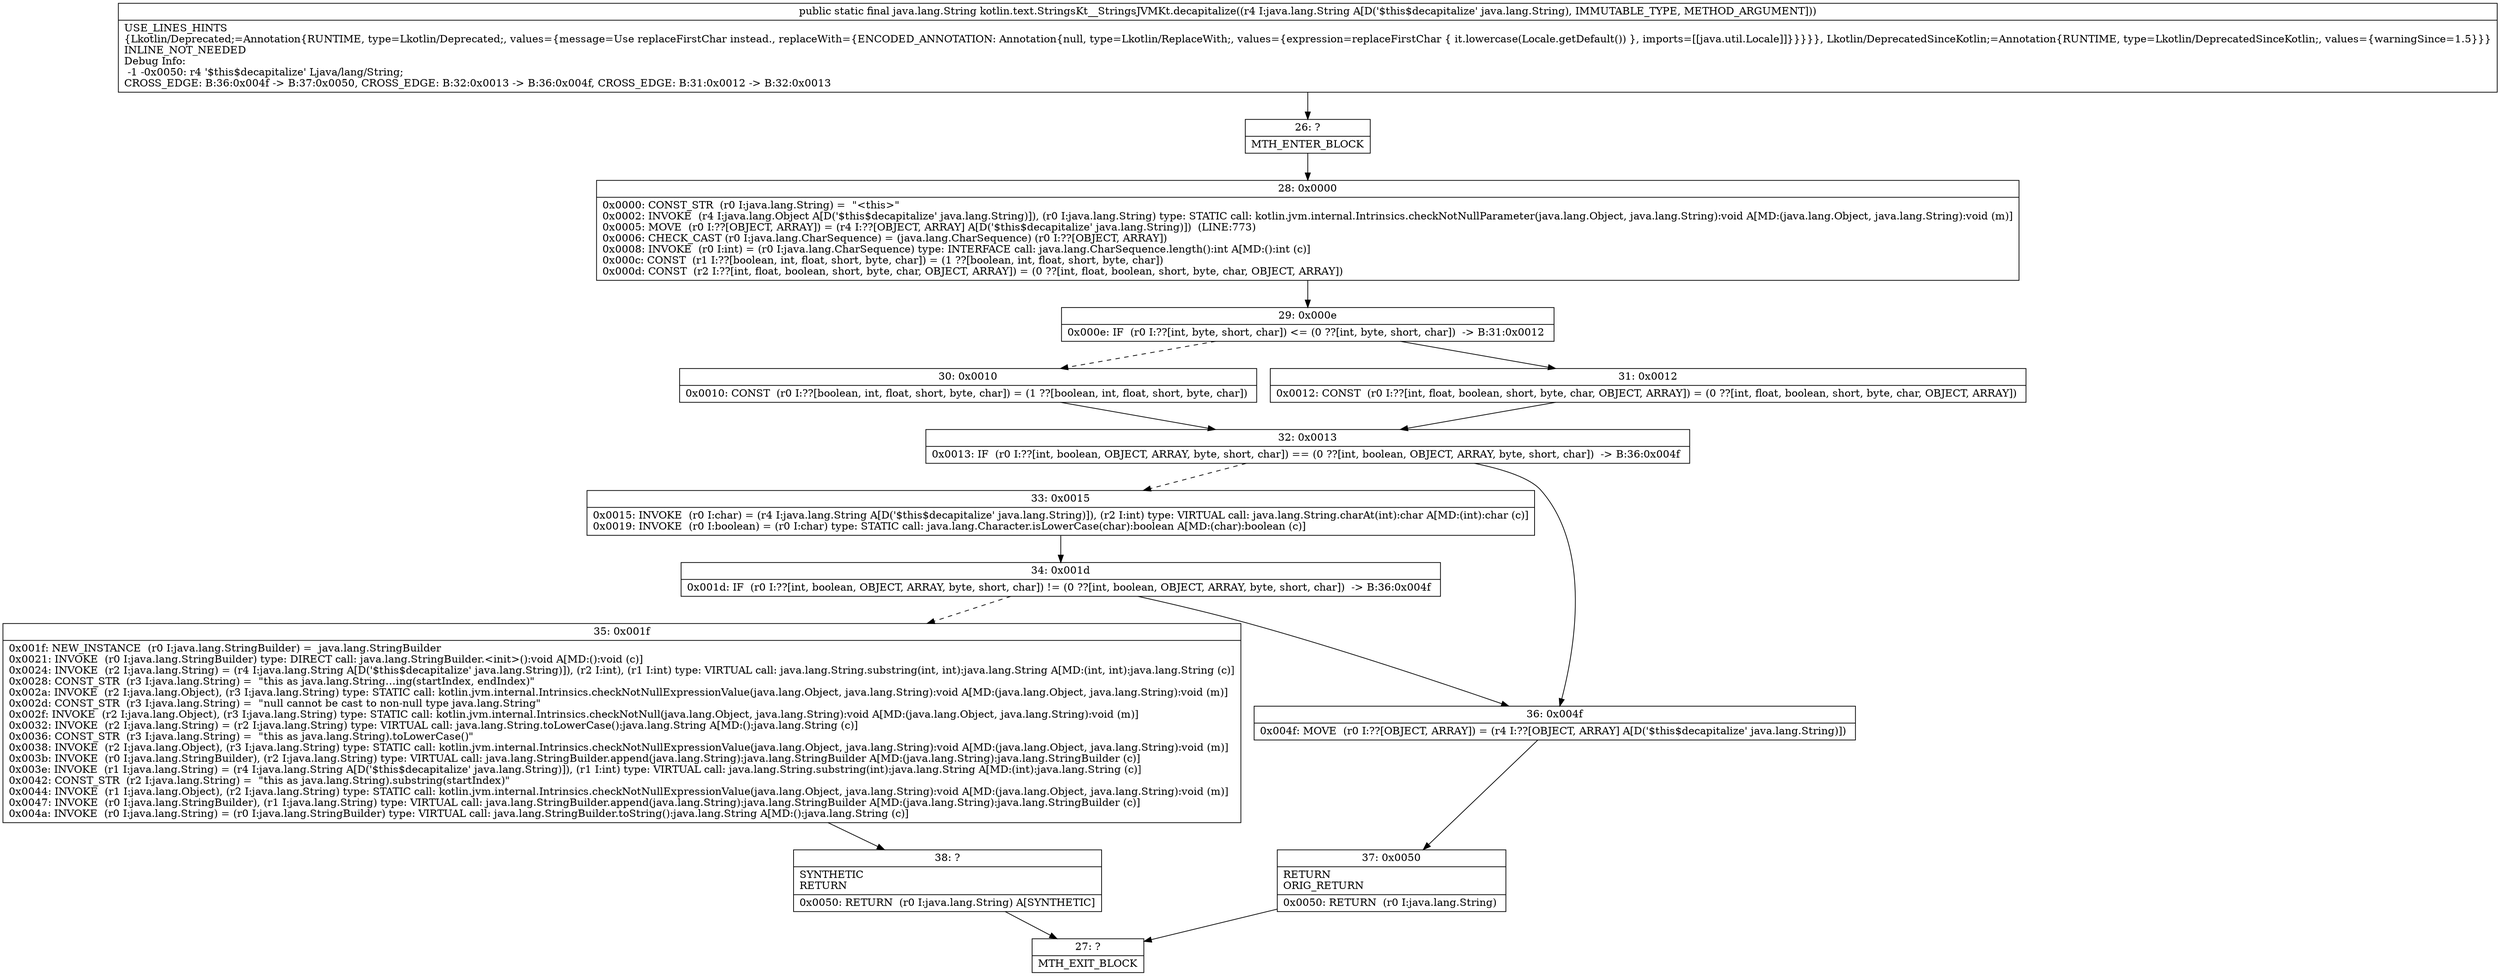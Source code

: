 digraph "CFG forkotlin.text.StringsKt__StringsJVMKt.decapitalize(Ljava\/lang\/String;)Ljava\/lang\/String;" {
Node_26 [shape=record,label="{26\:\ ?|MTH_ENTER_BLOCK\l}"];
Node_28 [shape=record,label="{28\:\ 0x0000|0x0000: CONST_STR  (r0 I:java.lang.String) =  \"\<this\>\" \l0x0002: INVOKE  (r4 I:java.lang.Object A[D('$this$decapitalize' java.lang.String)]), (r0 I:java.lang.String) type: STATIC call: kotlin.jvm.internal.Intrinsics.checkNotNullParameter(java.lang.Object, java.lang.String):void A[MD:(java.lang.Object, java.lang.String):void (m)]\l0x0005: MOVE  (r0 I:??[OBJECT, ARRAY]) = (r4 I:??[OBJECT, ARRAY] A[D('$this$decapitalize' java.lang.String)])  (LINE:773)\l0x0006: CHECK_CAST (r0 I:java.lang.CharSequence) = (java.lang.CharSequence) (r0 I:??[OBJECT, ARRAY]) \l0x0008: INVOKE  (r0 I:int) = (r0 I:java.lang.CharSequence) type: INTERFACE call: java.lang.CharSequence.length():int A[MD:():int (c)]\l0x000c: CONST  (r1 I:??[boolean, int, float, short, byte, char]) = (1 ??[boolean, int, float, short, byte, char]) \l0x000d: CONST  (r2 I:??[int, float, boolean, short, byte, char, OBJECT, ARRAY]) = (0 ??[int, float, boolean, short, byte, char, OBJECT, ARRAY]) \l}"];
Node_29 [shape=record,label="{29\:\ 0x000e|0x000e: IF  (r0 I:??[int, byte, short, char]) \<= (0 ??[int, byte, short, char])  \-\> B:31:0x0012 \l}"];
Node_30 [shape=record,label="{30\:\ 0x0010|0x0010: CONST  (r0 I:??[boolean, int, float, short, byte, char]) = (1 ??[boolean, int, float, short, byte, char]) \l}"];
Node_32 [shape=record,label="{32\:\ 0x0013|0x0013: IF  (r0 I:??[int, boolean, OBJECT, ARRAY, byte, short, char]) == (0 ??[int, boolean, OBJECT, ARRAY, byte, short, char])  \-\> B:36:0x004f \l}"];
Node_33 [shape=record,label="{33\:\ 0x0015|0x0015: INVOKE  (r0 I:char) = (r4 I:java.lang.String A[D('$this$decapitalize' java.lang.String)]), (r2 I:int) type: VIRTUAL call: java.lang.String.charAt(int):char A[MD:(int):char (c)]\l0x0019: INVOKE  (r0 I:boolean) = (r0 I:char) type: STATIC call: java.lang.Character.isLowerCase(char):boolean A[MD:(char):boolean (c)]\l}"];
Node_34 [shape=record,label="{34\:\ 0x001d|0x001d: IF  (r0 I:??[int, boolean, OBJECT, ARRAY, byte, short, char]) != (0 ??[int, boolean, OBJECT, ARRAY, byte, short, char])  \-\> B:36:0x004f \l}"];
Node_35 [shape=record,label="{35\:\ 0x001f|0x001f: NEW_INSTANCE  (r0 I:java.lang.StringBuilder) =  java.lang.StringBuilder \l0x0021: INVOKE  (r0 I:java.lang.StringBuilder) type: DIRECT call: java.lang.StringBuilder.\<init\>():void A[MD:():void (c)]\l0x0024: INVOKE  (r2 I:java.lang.String) = (r4 I:java.lang.String A[D('$this$decapitalize' java.lang.String)]), (r2 I:int), (r1 I:int) type: VIRTUAL call: java.lang.String.substring(int, int):java.lang.String A[MD:(int, int):java.lang.String (c)]\l0x0028: CONST_STR  (r3 I:java.lang.String) =  \"this as java.lang.String…ing(startIndex, endIndex)\" \l0x002a: INVOKE  (r2 I:java.lang.Object), (r3 I:java.lang.String) type: STATIC call: kotlin.jvm.internal.Intrinsics.checkNotNullExpressionValue(java.lang.Object, java.lang.String):void A[MD:(java.lang.Object, java.lang.String):void (m)]\l0x002d: CONST_STR  (r3 I:java.lang.String) =  \"null cannot be cast to non\-null type java.lang.String\" \l0x002f: INVOKE  (r2 I:java.lang.Object), (r3 I:java.lang.String) type: STATIC call: kotlin.jvm.internal.Intrinsics.checkNotNull(java.lang.Object, java.lang.String):void A[MD:(java.lang.Object, java.lang.String):void (m)]\l0x0032: INVOKE  (r2 I:java.lang.String) = (r2 I:java.lang.String) type: VIRTUAL call: java.lang.String.toLowerCase():java.lang.String A[MD:():java.lang.String (c)]\l0x0036: CONST_STR  (r3 I:java.lang.String) =  \"this as java.lang.String).toLowerCase()\" \l0x0038: INVOKE  (r2 I:java.lang.Object), (r3 I:java.lang.String) type: STATIC call: kotlin.jvm.internal.Intrinsics.checkNotNullExpressionValue(java.lang.Object, java.lang.String):void A[MD:(java.lang.Object, java.lang.String):void (m)]\l0x003b: INVOKE  (r0 I:java.lang.StringBuilder), (r2 I:java.lang.String) type: VIRTUAL call: java.lang.StringBuilder.append(java.lang.String):java.lang.StringBuilder A[MD:(java.lang.String):java.lang.StringBuilder (c)]\l0x003e: INVOKE  (r1 I:java.lang.String) = (r4 I:java.lang.String A[D('$this$decapitalize' java.lang.String)]), (r1 I:int) type: VIRTUAL call: java.lang.String.substring(int):java.lang.String A[MD:(int):java.lang.String (c)]\l0x0042: CONST_STR  (r2 I:java.lang.String) =  \"this as java.lang.String).substring(startIndex)\" \l0x0044: INVOKE  (r1 I:java.lang.Object), (r2 I:java.lang.String) type: STATIC call: kotlin.jvm.internal.Intrinsics.checkNotNullExpressionValue(java.lang.Object, java.lang.String):void A[MD:(java.lang.Object, java.lang.String):void (m)]\l0x0047: INVOKE  (r0 I:java.lang.StringBuilder), (r1 I:java.lang.String) type: VIRTUAL call: java.lang.StringBuilder.append(java.lang.String):java.lang.StringBuilder A[MD:(java.lang.String):java.lang.StringBuilder (c)]\l0x004a: INVOKE  (r0 I:java.lang.String) = (r0 I:java.lang.StringBuilder) type: VIRTUAL call: java.lang.StringBuilder.toString():java.lang.String A[MD:():java.lang.String (c)]\l}"];
Node_38 [shape=record,label="{38\:\ ?|SYNTHETIC\lRETURN\l|0x0050: RETURN  (r0 I:java.lang.String) A[SYNTHETIC]\l}"];
Node_27 [shape=record,label="{27\:\ ?|MTH_EXIT_BLOCK\l}"];
Node_36 [shape=record,label="{36\:\ 0x004f|0x004f: MOVE  (r0 I:??[OBJECT, ARRAY]) = (r4 I:??[OBJECT, ARRAY] A[D('$this$decapitalize' java.lang.String)]) \l}"];
Node_37 [shape=record,label="{37\:\ 0x0050|RETURN\lORIG_RETURN\l|0x0050: RETURN  (r0 I:java.lang.String) \l}"];
Node_31 [shape=record,label="{31\:\ 0x0012|0x0012: CONST  (r0 I:??[int, float, boolean, short, byte, char, OBJECT, ARRAY]) = (0 ??[int, float, boolean, short, byte, char, OBJECT, ARRAY]) \l}"];
MethodNode[shape=record,label="{public static final java.lang.String kotlin.text.StringsKt__StringsJVMKt.decapitalize((r4 I:java.lang.String A[D('$this$decapitalize' java.lang.String), IMMUTABLE_TYPE, METHOD_ARGUMENT]))  | USE_LINES_HINTS\l\{Lkotlin\/Deprecated;=Annotation\{RUNTIME, type=Lkotlin\/Deprecated;, values=\{message=Use replaceFirstChar instead., replaceWith=\{ENCODED_ANNOTATION: Annotation\{null, type=Lkotlin\/ReplaceWith;, values=\{expression=replaceFirstChar \{ it.lowercase(Locale.getDefault()) \}, imports=[[java.util.Locale]]\}\}\}\}\}, Lkotlin\/DeprecatedSinceKotlin;=Annotation\{RUNTIME, type=Lkotlin\/DeprecatedSinceKotlin;, values=\{warningSince=1.5\}\}\}\lINLINE_NOT_NEEDED\lDebug Info:\l  \-1 \-0x0050: r4 '$this$decapitalize' Ljava\/lang\/String;\lCROSS_EDGE: B:36:0x004f \-\> B:37:0x0050, CROSS_EDGE: B:32:0x0013 \-\> B:36:0x004f, CROSS_EDGE: B:31:0x0012 \-\> B:32:0x0013\l}"];
MethodNode -> Node_26;Node_26 -> Node_28;
Node_28 -> Node_29;
Node_29 -> Node_30[style=dashed];
Node_29 -> Node_31;
Node_30 -> Node_32;
Node_32 -> Node_33[style=dashed];
Node_32 -> Node_36;
Node_33 -> Node_34;
Node_34 -> Node_35[style=dashed];
Node_34 -> Node_36;
Node_35 -> Node_38;
Node_38 -> Node_27;
Node_36 -> Node_37;
Node_37 -> Node_27;
Node_31 -> Node_32;
}

